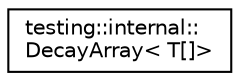digraph "Graphical Class Hierarchy"
{
  edge [fontname="Helvetica",fontsize="10",labelfontname="Helvetica",labelfontsize="10"];
  node [fontname="Helvetica",fontsize="10",shape=record];
  rankdir="LR";
  Node0 [label="testing::internal::\lDecayArray\< T[]\>",height=0.2,width=0.4,color="black", fillcolor="white", style="filled",URL="$structtesting_1_1internal_1_1DecayArray_3_01T[]_4.html"];
}
